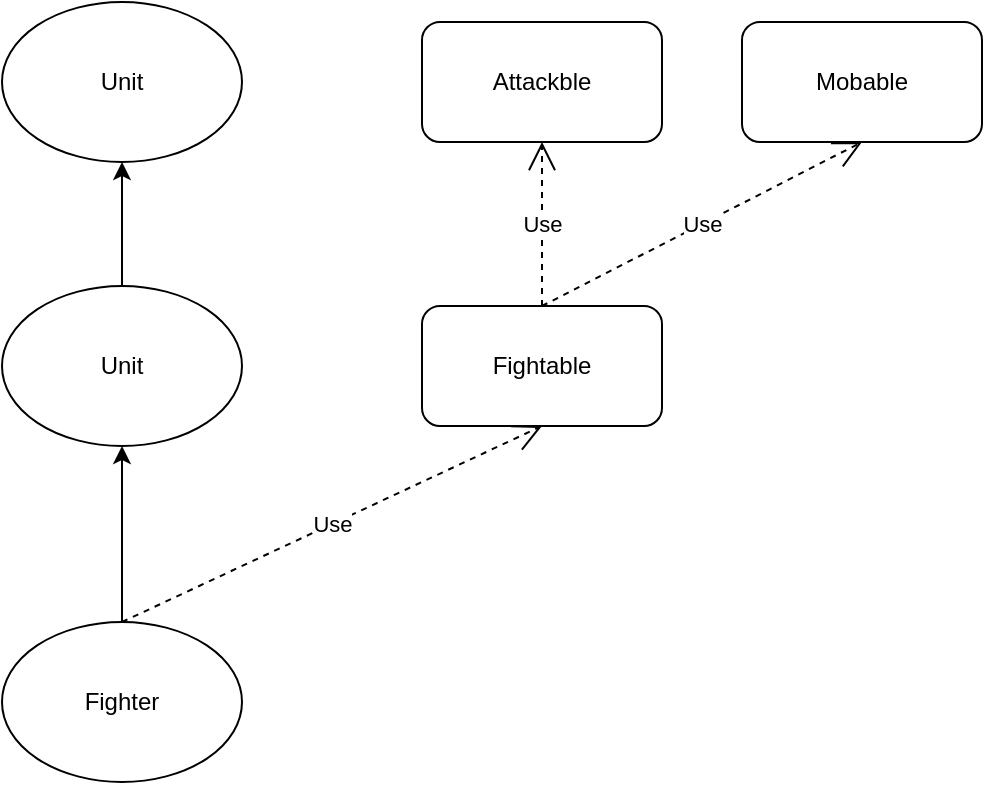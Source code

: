 <mxfile version="20.8.22" type="device"><diagram name="페이지-1" id="4iUKCt4SJMtLpeuohVeD"><mxGraphModel dx="1434" dy="707" grid="1" gridSize="10" guides="1" tooltips="1" connect="1" arrows="1" fold="1" page="1" pageScale="1" pageWidth="827" pageHeight="1169" math="0" shadow="0"><root><mxCell id="0"/><mxCell id="1" parent="0"/><mxCell id="xoZh28-apBZ1qhrwUb0K-1" value="Fighter" style="ellipse;whiteSpace=wrap;html=1;" vertex="1" parent="1"><mxGeometry x="160" y="350" width="120" height="80" as="geometry"/></mxCell><mxCell id="xoZh28-apBZ1qhrwUb0K-2" value="Unit" style="ellipse;whiteSpace=wrap;html=1;" vertex="1" parent="1"><mxGeometry x="160" y="182" width="120" height="80" as="geometry"/></mxCell><mxCell id="xoZh28-apBZ1qhrwUb0K-3" value="" style="endArrow=classic;html=1;rounded=0;entryX=0.5;entryY=1;entryDx=0;entryDy=0;exitX=0.5;exitY=0;exitDx=0;exitDy=0;" edge="1" parent="1" source="xoZh28-apBZ1qhrwUb0K-1" target="xoZh28-apBZ1qhrwUb0K-2"><mxGeometry width="50" height="50" relative="1" as="geometry"><mxPoint x="210" y="340" as="sourcePoint"/><mxPoint x="235" y="280" as="targetPoint"/></mxGeometry></mxCell><mxCell id="xoZh28-apBZ1qhrwUb0K-4" value="Fightable" style="rounded=1;whiteSpace=wrap;html=1;" vertex="1" parent="1"><mxGeometry x="370" y="192" width="120" height="60" as="geometry"/></mxCell><mxCell id="xoZh28-apBZ1qhrwUb0K-5" value="Use" style="endArrow=open;endSize=12;dashed=1;html=1;rounded=0;entryX=0.5;entryY=1;entryDx=0;entryDy=0;exitX=0.5;exitY=0;exitDx=0;exitDy=0;" edge="1" parent="1" source="xoZh28-apBZ1qhrwUb0K-1" target="xoZh28-apBZ1qhrwUb0K-4"><mxGeometry width="160" relative="1" as="geometry"><mxPoint x="440" y="360" as="sourcePoint"/><mxPoint x="640" y="370" as="targetPoint"/></mxGeometry></mxCell><mxCell id="xoZh28-apBZ1qhrwUb0K-6" value="Attackble" style="rounded=1;whiteSpace=wrap;html=1;" vertex="1" parent="1"><mxGeometry x="370" y="50" width="120" height="60" as="geometry"/></mxCell><mxCell id="xoZh28-apBZ1qhrwUb0K-7" value="Mobable" style="rounded=1;whiteSpace=wrap;html=1;" vertex="1" parent="1"><mxGeometry x="530" y="50" width="120" height="60" as="geometry"/></mxCell><mxCell id="xoZh28-apBZ1qhrwUb0K-8" value="Use" style="endArrow=open;endSize=12;dashed=1;html=1;rounded=0;entryX=0.5;entryY=1;entryDx=0;entryDy=0;exitX=0.5;exitY=0;exitDx=0;exitDy=0;" edge="1" parent="1" source="xoZh28-apBZ1qhrwUb0K-4" target="xoZh28-apBZ1qhrwUb0K-6"><mxGeometry width="160" relative="1" as="geometry"><mxPoint x="260" y="208" as="sourcePoint"/><mxPoint x="470" y="110" as="targetPoint"/></mxGeometry></mxCell><mxCell id="xoZh28-apBZ1qhrwUb0K-9" value="Use" style="endArrow=open;endSize=12;dashed=1;html=1;rounded=0;entryX=0.5;entryY=1;entryDx=0;entryDy=0;exitX=0.5;exitY=0;exitDx=0;exitDy=0;" edge="1" parent="1" source="xoZh28-apBZ1qhrwUb0K-4" target="xoZh28-apBZ1qhrwUb0K-7"><mxGeometry width="160" relative="1" as="geometry"><mxPoint x="420" y="328" as="sourcePoint"/><mxPoint x="630" y="230" as="targetPoint"/></mxGeometry></mxCell><mxCell id="xoZh28-apBZ1qhrwUb0K-10" value="Unit" style="ellipse;whiteSpace=wrap;html=1;" vertex="1" parent="1"><mxGeometry x="160" y="40" width="120" height="80" as="geometry"/></mxCell><mxCell id="xoZh28-apBZ1qhrwUb0K-11" value="" style="endArrow=classic;html=1;rounded=0;exitX=0.5;exitY=0;exitDx=0;exitDy=0;entryX=0.5;entryY=1;entryDx=0;entryDy=0;" edge="1" parent="1" source="xoZh28-apBZ1qhrwUb0K-2" target="xoZh28-apBZ1qhrwUb0K-10"><mxGeometry width="50" height="50" relative="1" as="geometry"><mxPoint x="239.5" y="208" as="sourcePoint"/><mxPoint x="240" y="120" as="targetPoint"/></mxGeometry></mxCell></root></mxGraphModel></diagram></mxfile>